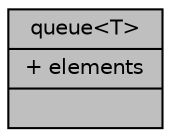 digraph "queue&lt;T&gt;"
{
 // INTERACTIVE_SVG=YES
  bgcolor="transparent";
  edge [fontname="Helvetica",fontsize="10",labelfontname="Helvetica",labelfontsize="10"];
  node [fontname="Helvetica",fontsize="10",shape=record];
  Node1 [label="{queue\<T\>\n|+ elements\l|}",height=0.2,width=0.4,color="black", fillcolor="grey75", style="filled", fontcolor="black"];
}

